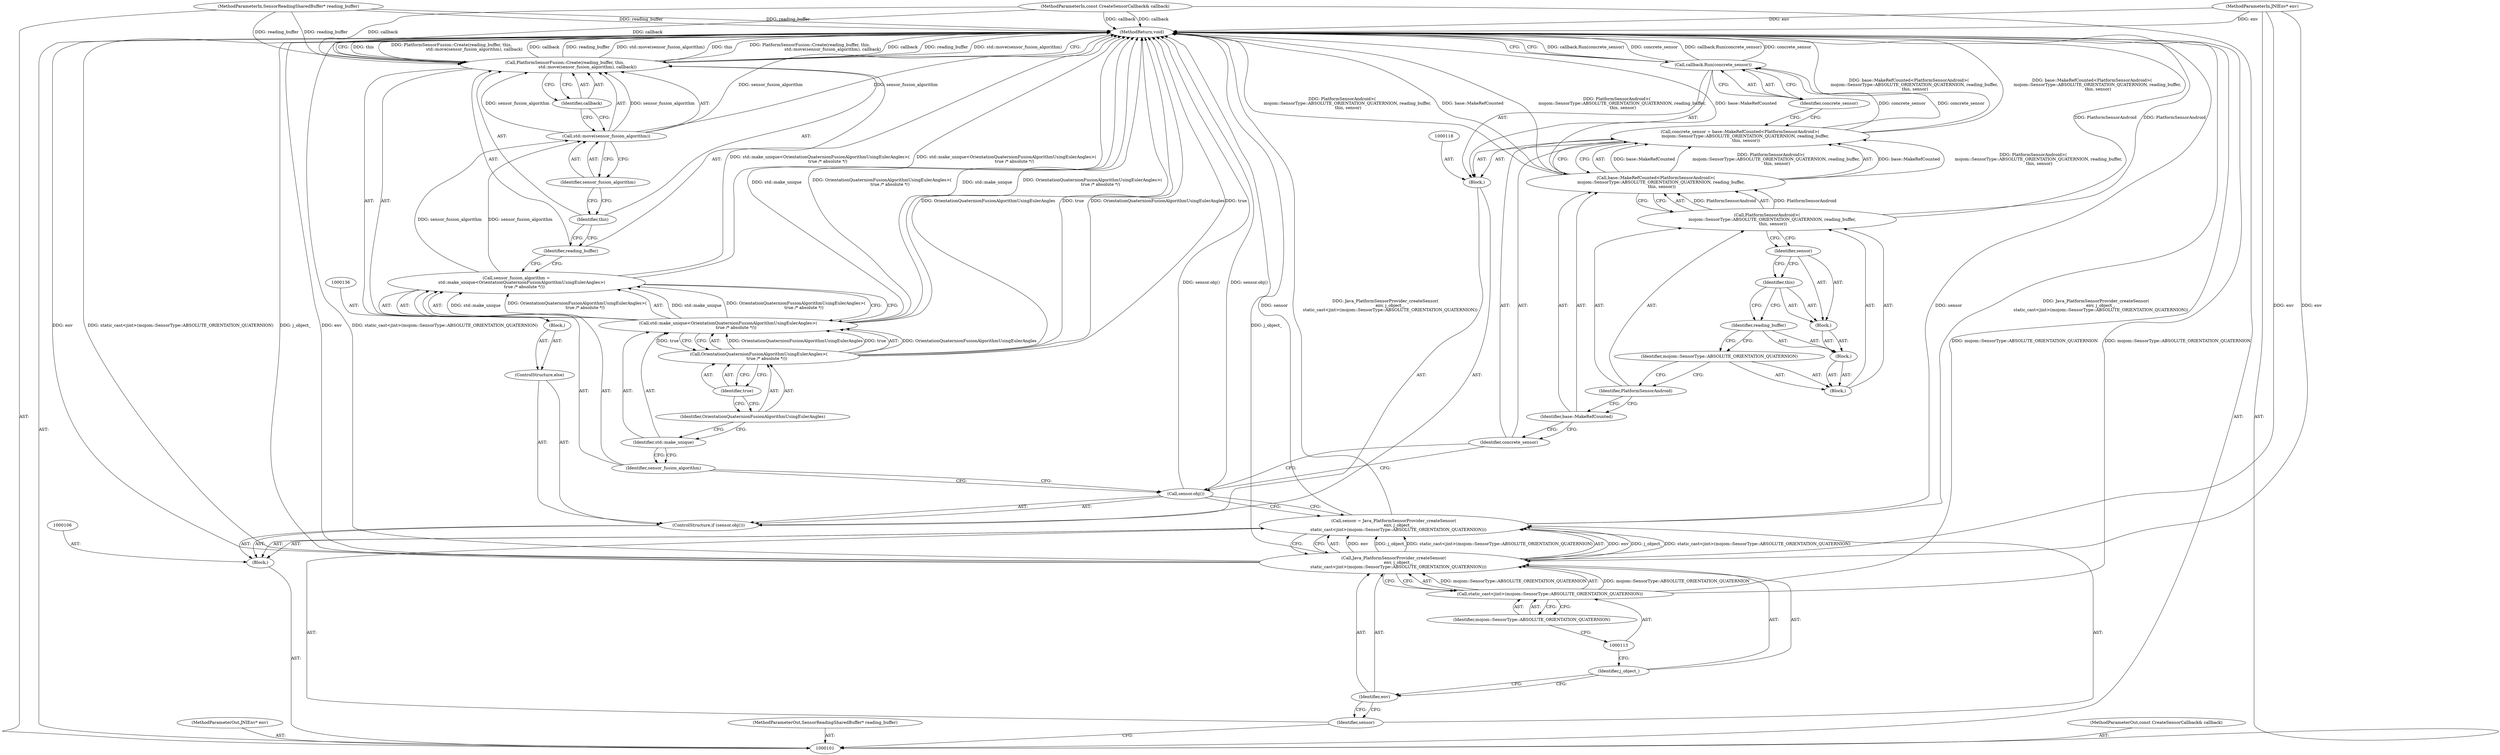 digraph "0_Chrome_c0c8978849ac57e4ecd613ddc8ff7852a2054734_16" {
"1000150" [label="(MethodReturn,void)"];
"1000119" [label="(Call,concrete_sensor = base::MakeRefCounted<PlatformSensorAndroid>(\n        mojom::SensorType::ABSOLUTE_ORIENTATION_QUATERNION, reading_buffer,\n         this, sensor))"];
"1000120" [label="(Identifier,concrete_sensor)"];
"1000121" [label="(Call,base::MakeRefCounted<PlatformSensorAndroid>(\n        mojom::SensorType::ABSOLUTE_ORIENTATION_QUATERNION, reading_buffer,\n         this, sensor))"];
"1000122" [label="(Identifier,base::MakeRefCounted)"];
"1000123" [label="(Call,PlatformSensorAndroid>(\n        mojom::SensorType::ABSOLUTE_ORIENTATION_QUATERNION, reading_buffer,\n         this, sensor))"];
"1000124" [label="(Identifier,PlatformSensorAndroid)"];
"1000117" [label="(Block,)"];
"1000127" [label="(Block,)"];
"1000128" [label="(Identifier,reading_buffer)"];
"1000125" [label="(Block,)"];
"1000126" [label="(Identifier,mojom::SensorType::ABSOLUTE_ORIENTATION_QUATERNION)"];
"1000131" [label="(Identifier,sensor)"];
"1000129" [label="(Block,)"];
"1000130" [label="(Identifier,this)"];
"1000133" [label="(Identifier,concrete_sensor)"];
"1000132" [label="(Call,callback.Run(concrete_sensor))"];
"1000134" [label="(ControlStructure,else)"];
"1000135" [label="(Block,)"];
"1000137" [label="(Call,sensor_fusion_algorithm =\n        std::make_unique<OrientationQuaternionFusionAlgorithmUsingEulerAngles>(\n            true /* absolute */))"];
"1000138" [label="(Identifier,sensor_fusion_algorithm)"];
"1000141" [label="(Call,OrientationQuaternionFusionAlgorithmUsingEulerAngles>(\n            true /* absolute */))"];
"1000142" [label="(Identifier,OrientationQuaternionFusionAlgorithmUsingEulerAngles)"];
"1000139" [label="(Call,std::make_unique<OrientationQuaternionFusionAlgorithmUsingEulerAngles>(\n            true /* absolute */))"];
"1000140" [label="(Identifier,std::make_unique)"];
"1000143" [label="(Identifier,true)"];
"1000102" [label="(MethodParameterIn,JNIEnv* env)"];
"1000203" [label="(MethodParameterOut,JNIEnv* env)"];
"1000145" [label="(Identifier,reading_buffer)"];
"1000144" [label="(Call,PlatformSensorFusion::Create(reading_buffer, this,\n                                  std::move(sensor_fusion_algorithm), callback))"];
"1000146" [label="(Identifier,this)"];
"1000147" [label="(Call,std::move(sensor_fusion_algorithm))"];
"1000148" [label="(Identifier,sensor_fusion_algorithm)"];
"1000149" [label="(Identifier,callback)"];
"1000103" [label="(MethodParameterIn,SensorReadingSharedBuffer* reading_buffer)"];
"1000204" [label="(MethodParameterOut,SensorReadingSharedBuffer* reading_buffer)"];
"1000105" [label="(Block,)"];
"1000104" [label="(MethodParameterIn,const CreateSensorCallback& callback)"];
"1000205" [label="(MethodParameterOut,const CreateSensorCallback& callback)"];
"1000107" [label="(Call,sensor = Java_PlatformSensorProvider_createSensor(\n       env, j_object_,\n       static_cast<jint>(mojom::SensorType::ABSOLUTE_ORIENTATION_QUATERNION)))"];
"1000108" [label="(Identifier,sensor)"];
"1000109" [label="(Call,Java_PlatformSensorProvider_createSensor(\n       env, j_object_,\n       static_cast<jint>(mojom::SensorType::ABSOLUTE_ORIENTATION_QUATERNION)))"];
"1000111" [label="(Identifier,j_object_)"];
"1000110" [label="(Identifier,env)"];
"1000114" [label="(Identifier,mojom::SensorType::ABSOLUTE_ORIENTATION_QUATERNION)"];
"1000112" [label="(Call,static_cast<jint>(mojom::SensorType::ABSOLUTE_ORIENTATION_QUATERNION))"];
"1000115" [label="(ControlStructure,if (sensor.obj()))"];
"1000116" [label="(Call,sensor.obj())"];
"1000150" -> "1000101"  [label="AST: "];
"1000150" -> "1000132"  [label="CFG: "];
"1000150" -> "1000144"  [label="CFG: "];
"1000141" -> "1000150"  [label="DDG: OrientationQuaternionFusionAlgorithmUsingEulerAngles"];
"1000141" -> "1000150"  [label="DDG: true"];
"1000107" -> "1000150"  [label="DDG: sensor"];
"1000107" -> "1000150"  [label="DDG: Java_PlatformSensorProvider_createSensor(\n       env, j_object_,\n       static_cast<jint>(mojom::SensorType::ABSOLUTE_ORIENTATION_QUATERNION))"];
"1000104" -> "1000150"  [label="DDG: callback"];
"1000112" -> "1000150"  [label="DDG: mojom::SensorType::ABSOLUTE_ORIENTATION_QUATERNION"];
"1000139" -> "1000150"  [label="DDG: std::make_unique"];
"1000139" -> "1000150"  [label="DDG: OrientationQuaternionFusionAlgorithmUsingEulerAngles>(\n            true /* absolute */)"];
"1000119" -> "1000150"  [label="DDG: base::MakeRefCounted<PlatformSensorAndroid>(\n        mojom::SensorType::ABSOLUTE_ORIENTATION_QUATERNION, reading_buffer,\n         this, sensor)"];
"1000109" -> "1000150"  [label="DDG: env"];
"1000109" -> "1000150"  [label="DDG: static_cast<jint>(mojom::SensorType::ABSOLUTE_ORIENTATION_QUATERNION)"];
"1000109" -> "1000150"  [label="DDG: j_object_"];
"1000144" -> "1000150"  [label="DDG: this"];
"1000144" -> "1000150"  [label="DDG: PlatformSensorFusion::Create(reading_buffer, this,\n                                  std::move(sensor_fusion_algorithm), callback)"];
"1000144" -> "1000150"  [label="DDG: callback"];
"1000144" -> "1000150"  [label="DDG: reading_buffer"];
"1000144" -> "1000150"  [label="DDG: std::move(sensor_fusion_algorithm)"];
"1000123" -> "1000150"  [label="DDG: PlatformSensorAndroid"];
"1000121" -> "1000150"  [label="DDG: PlatformSensorAndroid>(\n        mojom::SensorType::ABSOLUTE_ORIENTATION_QUATERNION, reading_buffer,\n         this, sensor)"];
"1000121" -> "1000150"  [label="DDG: base::MakeRefCounted"];
"1000132" -> "1000150"  [label="DDG: callback.Run(concrete_sensor)"];
"1000132" -> "1000150"  [label="DDG: concrete_sensor"];
"1000137" -> "1000150"  [label="DDG: std::make_unique<OrientationQuaternionFusionAlgorithmUsingEulerAngles>(\n            true /* absolute */)"];
"1000103" -> "1000150"  [label="DDG: reading_buffer"];
"1000147" -> "1000150"  [label="DDG: sensor_fusion_algorithm"];
"1000102" -> "1000150"  [label="DDG: env"];
"1000116" -> "1000150"  [label="DDG: sensor.obj()"];
"1000119" -> "1000117"  [label="AST: "];
"1000119" -> "1000121"  [label="CFG: "];
"1000120" -> "1000119"  [label="AST: "];
"1000121" -> "1000119"  [label="AST: "];
"1000133" -> "1000119"  [label="CFG: "];
"1000119" -> "1000150"  [label="DDG: base::MakeRefCounted<PlatformSensorAndroid>(\n        mojom::SensorType::ABSOLUTE_ORIENTATION_QUATERNION, reading_buffer,\n         this, sensor)"];
"1000121" -> "1000119"  [label="DDG: base::MakeRefCounted"];
"1000121" -> "1000119"  [label="DDG: PlatformSensorAndroid>(\n        mojom::SensorType::ABSOLUTE_ORIENTATION_QUATERNION, reading_buffer,\n         this, sensor)"];
"1000119" -> "1000132"  [label="DDG: concrete_sensor"];
"1000120" -> "1000119"  [label="AST: "];
"1000120" -> "1000116"  [label="CFG: "];
"1000122" -> "1000120"  [label="CFG: "];
"1000121" -> "1000119"  [label="AST: "];
"1000121" -> "1000123"  [label="CFG: "];
"1000122" -> "1000121"  [label="AST: "];
"1000123" -> "1000121"  [label="AST: "];
"1000119" -> "1000121"  [label="CFG: "];
"1000121" -> "1000150"  [label="DDG: PlatformSensorAndroid>(\n        mojom::SensorType::ABSOLUTE_ORIENTATION_QUATERNION, reading_buffer,\n         this, sensor)"];
"1000121" -> "1000150"  [label="DDG: base::MakeRefCounted"];
"1000121" -> "1000119"  [label="DDG: base::MakeRefCounted"];
"1000121" -> "1000119"  [label="DDG: PlatformSensorAndroid>(\n        mojom::SensorType::ABSOLUTE_ORIENTATION_QUATERNION, reading_buffer,\n         this, sensor)"];
"1000123" -> "1000121"  [label="DDG: PlatformSensorAndroid"];
"1000122" -> "1000121"  [label="AST: "];
"1000122" -> "1000120"  [label="CFG: "];
"1000124" -> "1000122"  [label="CFG: "];
"1000123" -> "1000121"  [label="AST: "];
"1000123" -> "1000131"  [label="CFG: "];
"1000124" -> "1000123"  [label="AST: "];
"1000125" -> "1000123"  [label="AST: "];
"1000121" -> "1000123"  [label="CFG: "];
"1000123" -> "1000150"  [label="DDG: PlatformSensorAndroid"];
"1000123" -> "1000121"  [label="DDG: PlatformSensorAndroid"];
"1000124" -> "1000123"  [label="AST: "];
"1000124" -> "1000122"  [label="CFG: "];
"1000126" -> "1000124"  [label="CFG: "];
"1000117" -> "1000115"  [label="AST: "];
"1000118" -> "1000117"  [label="AST: "];
"1000119" -> "1000117"  [label="AST: "];
"1000132" -> "1000117"  [label="AST: "];
"1000127" -> "1000125"  [label="AST: "];
"1000128" -> "1000127"  [label="AST: "];
"1000129" -> "1000127"  [label="AST: "];
"1000128" -> "1000127"  [label="AST: "];
"1000128" -> "1000126"  [label="CFG: "];
"1000130" -> "1000128"  [label="CFG: "];
"1000125" -> "1000123"  [label="AST: "];
"1000126" -> "1000125"  [label="AST: "];
"1000127" -> "1000125"  [label="AST: "];
"1000126" -> "1000125"  [label="AST: "];
"1000126" -> "1000124"  [label="CFG: "];
"1000128" -> "1000126"  [label="CFG: "];
"1000131" -> "1000129"  [label="AST: "];
"1000131" -> "1000130"  [label="CFG: "];
"1000123" -> "1000131"  [label="CFG: "];
"1000129" -> "1000127"  [label="AST: "];
"1000130" -> "1000129"  [label="AST: "];
"1000131" -> "1000129"  [label="AST: "];
"1000130" -> "1000129"  [label="AST: "];
"1000130" -> "1000128"  [label="CFG: "];
"1000131" -> "1000130"  [label="CFG: "];
"1000133" -> "1000132"  [label="AST: "];
"1000133" -> "1000119"  [label="CFG: "];
"1000132" -> "1000133"  [label="CFG: "];
"1000132" -> "1000117"  [label="AST: "];
"1000132" -> "1000133"  [label="CFG: "];
"1000133" -> "1000132"  [label="AST: "];
"1000150" -> "1000132"  [label="CFG: "];
"1000132" -> "1000150"  [label="DDG: callback.Run(concrete_sensor)"];
"1000132" -> "1000150"  [label="DDG: concrete_sensor"];
"1000119" -> "1000132"  [label="DDG: concrete_sensor"];
"1000134" -> "1000115"  [label="AST: "];
"1000135" -> "1000134"  [label="AST: "];
"1000135" -> "1000134"  [label="AST: "];
"1000136" -> "1000135"  [label="AST: "];
"1000137" -> "1000135"  [label="AST: "];
"1000144" -> "1000135"  [label="AST: "];
"1000137" -> "1000135"  [label="AST: "];
"1000137" -> "1000139"  [label="CFG: "];
"1000138" -> "1000137"  [label="AST: "];
"1000139" -> "1000137"  [label="AST: "];
"1000145" -> "1000137"  [label="CFG: "];
"1000137" -> "1000150"  [label="DDG: std::make_unique<OrientationQuaternionFusionAlgorithmUsingEulerAngles>(\n            true /* absolute */)"];
"1000139" -> "1000137"  [label="DDG: std::make_unique"];
"1000139" -> "1000137"  [label="DDG: OrientationQuaternionFusionAlgorithmUsingEulerAngles>(\n            true /* absolute */)"];
"1000137" -> "1000147"  [label="DDG: sensor_fusion_algorithm"];
"1000138" -> "1000137"  [label="AST: "];
"1000138" -> "1000116"  [label="CFG: "];
"1000140" -> "1000138"  [label="CFG: "];
"1000141" -> "1000139"  [label="AST: "];
"1000141" -> "1000143"  [label="CFG: "];
"1000142" -> "1000141"  [label="AST: "];
"1000143" -> "1000141"  [label="AST: "];
"1000139" -> "1000141"  [label="CFG: "];
"1000141" -> "1000150"  [label="DDG: OrientationQuaternionFusionAlgorithmUsingEulerAngles"];
"1000141" -> "1000150"  [label="DDG: true"];
"1000141" -> "1000139"  [label="DDG: OrientationQuaternionFusionAlgorithmUsingEulerAngles"];
"1000141" -> "1000139"  [label="DDG: true"];
"1000142" -> "1000141"  [label="AST: "];
"1000142" -> "1000140"  [label="CFG: "];
"1000143" -> "1000142"  [label="CFG: "];
"1000139" -> "1000137"  [label="AST: "];
"1000139" -> "1000141"  [label="CFG: "];
"1000140" -> "1000139"  [label="AST: "];
"1000141" -> "1000139"  [label="AST: "];
"1000137" -> "1000139"  [label="CFG: "];
"1000139" -> "1000150"  [label="DDG: std::make_unique"];
"1000139" -> "1000150"  [label="DDG: OrientationQuaternionFusionAlgorithmUsingEulerAngles>(\n            true /* absolute */)"];
"1000139" -> "1000137"  [label="DDG: std::make_unique"];
"1000139" -> "1000137"  [label="DDG: OrientationQuaternionFusionAlgorithmUsingEulerAngles>(\n            true /* absolute */)"];
"1000141" -> "1000139"  [label="DDG: OrientationQuaternionFusionAlgorithmUsingEulerAngles"];
"1000141" -> "1000139"  [label="DDG: true"];
"1000140" -> "1000139"  [label="AST: "];
"1000140" -> "1000138"  [label="CFG: "];
"1000142" -> "1000140"  [label="CFG: "];
"1000143" -> "1000141"  [label="AST: "];
"1000143" -> "1000142"  [label="CFG: "];
"1000141" -> "1000143"  [label="CFG: "];
"1000102" -> "1000101"  [label="AST: "];
"1000102" -> "1000150"  [label="DDG: env"];
"1000102" -> "1000109"  [label="DDG: env"];
"1000203" -> "1000101"  [label="AST: "];
"1000145" -> "1000144"  [label="AST: "];
"1000145" -> "1000137"  [label="CFG: "];
"1000146" -> "1000145"  [label="CFG: "];
"1000144" -> "1000135"  [label="AST: "];
"1000144" -> "1000149"  [label="CFG: "];
"1000145" -> "1000144"  [label="AST: "];
"1000146" -> "1000144"  [label="AST: "];
"1000147" -> "1000144"  [label="AST: "];
"1000149" -> "1000144"  [label="AST: "];
"1000150" -> "1000144"  [label="CFG: "];
"1000144" -> "1000150"  [label="DDG: this"];
"1000144" -> "1000150"  [label="DDG: PlatformSensorFusion::Create(reading_buffer, this,\n                                  std::move(sensor_fusion_algorithm), callback)"];
"1000144" -> "1000150"  [label="DDG: callback"];
"1000144" -> "1000150"  [label="DDG: reading_buffer"];
"1000144" -> "1000150"  [label="DDG: std::move(sensor_fusion_algorithm)"];
"1000103" -> "1000144"  [label="DDG: reading_buffer"];
"1000147" -> "1000144"  [label="DDG: sensor_fusion_algorithm"];
"1000104" -> "1000144"  [label="DDG: callback"];
"1000146" -> "1000144"  [label="AST: "];
"1000146" -> "1000145"  [label="CFG: "];
"1000148" -> "1000146"  [label="CFG: "];
"1000147" -> "1000144"  [label="AST: "];
"1000147" -> "1000148"  [label="CFG: "];
"1000148" -> "1000147"  [label="AST: "];
"1000149" -> "1000147"  [label="CFG: "];
"1000147" -> "1000150"  [label="DDG: sensor_fusion_algorithm"];
"1000147" -> "1000144"  [label="DDG: sensor_fusion_algorithm"];
"1000137" -> "1000147"  [label="DDG: sensor_fusion_algorithm"];
"1000148" -> "1000147"  [label="AST: "];
"1000148" -> "1000146"  [label="CFG: "];
"1000147" -> "1000148"  [label="CFG: "];
"1000149" -> "1000144"  [label="AST: "];
"1000149" -> "1000147"  [label="CFG: "];
"1000144" -> "1000149"  [label="CFG: "];
"1000103" -> "1000101"  [label="AST: "];
"1000103" -> "1000150"  [label="DDG: reading_buffer"];
"1000103" -> "1000144"  [label="DDG: reading_buffer"];
"1000204" -> "1000101"  [label="AST: "];
"1000105" -> "1000101"  [label="AST: "];
"1000106" -> "1000105"  [label="AST: "];
"1000107" -> "1000105"  [label="AST: "];
"1000115" -> "1000105"  [label="AST: "];
"1000104" -> "1000101"  [label="AST: "];
"1000104" -> "1000150"  [label="DDG: callback"];
"1000104" -> "1000144"  [label="DDG: callback"];
"1000205" -> "1000101"  [label="AST: "];
"1000107" -> "1000105"  [label="AST: "];
"1000107" -> "1000109"  [label="CFG: "];
"1000108" -> "1000107"  [label="AST: "];
"1000109" -> "1000107"  [label="AST: "];
"1000116" -> "1000107"  [label="CFG: "];
"1000107" -> "1000150"  [label="DDG: sensor"];
"1000107" -> "1000150"  [label="DDG: Java_PlatformSensorProvider_createSensor(\n       env, j_object_,\n       static_cast<jint>(mojom::SensorType::ABSOLUTE_ORIENTATION_QUATERNION))"];
"1000109" -> "1000107"  [label="DDG: env"];
"1000109" -> "1000107"  [label="DDG: j_object_"];
"1000109" -> "1000107"  [label="DDG: static_cast<jint>(mojom::SensorType::ABSOLUTE_ORIENTATION_QUATERNION)"];
"1000108" -> "1000107"  [label="AST: "];
"1000108" -> "1000101"  [label="CFG: "];
"1000110" -> "1000108"  [label="CFG: "];
"1000109" -> "1000107"  [label="AST: "];
"1000109" -> "1000112"  [label="CFG: "];
"1000110" -> "1000109"  [label="AST: "];
"1000111" -> "1000109"  [label="AST: "];
"1000112" -> "1000109"  [label="AST: "];
"1000107" -> "1000109"  [label="CFG: "];
"1000109" -> "1000150"  [label="DDG: env"];
"1000109" -> "1000150"  [label="DDG: static_cast<jint>(mojom::SensorType::ABSOLUTE_ORIENTATION_QUATERNION)"];
"1000109" -> "1000150"  [label="DDG: j_object_"];
"1000109" -> "1000107"  [label="DDG: env"];
"1000109" -> "1000107"  [label="DDG: j_object_"];
"1000109" -> "1000107"  [label="DDG: static_cast<jint>(mojom::SensorType::ABSOLUTE_ORIENTATION_QUATERNION)"];
"1000102" -> "1000109"  [label="DDG: env"];
"1000112" -> "1000109"  [label="DDG: mojom::SensorType::ABSOLUTE_ORIENTATION_QUATERNION"];
"1000111" -> "1000109"  [label="AST: "];
"1000111" -> "1000110"  [label="CFG: "];
"1000113" -> "1000111"  [label="CFG: "];
"1000110" -> "1000109"  [label="AST: "];
"1000110" -> "1000108"  [label="CFG: "];
"1000111" -> "1000110"  [label="CFG: "];
"1000114" -> "1000112"  [label="AST: "];
"1000114" -> "1000113"  [label="CFG: "];
"1000112" -> "1000114"  [label="CFG: "];
"1000112" -> "1000109"  [label="AST: "];
"1000112" -> "1000114"  [label="CFG: "];
"1000113" -> "1000112"  [label="AST: "];
"1000114" -> "1000112"  [label="AST: "];
"1000109" -> "1000112"  [label="CFG: "];
"1000112" -> "1000150"  [label="DDG: mojom::SensorType::ABSOLUTE_ORIENTATION_QUATERNION"];
"1000112" -> "1000109"  [label="DDG: mojom::SensorType::ABSOLUTE_ORIENTATION_QUATERNION"];
"1000115" -> "1000105"  [label="AST: "];
"1000116" -> "1000115"  [label="AST: "];
"1000117" -> "1000115"  [label="AST: "];
"1000134" -> "1000115"  [label="AST: "];
"1000116" -> "1000115"  [label="AST: "];
"1000116" -> "1000107"  [label="CFG: "];
"1000120" -> "1000116"  [label="CFG: "];
"1000138" -> "1000116"  [label="CFG: "];
"1000116" -> "1000150"  [label="DDG: sensor.obj()"];
}

